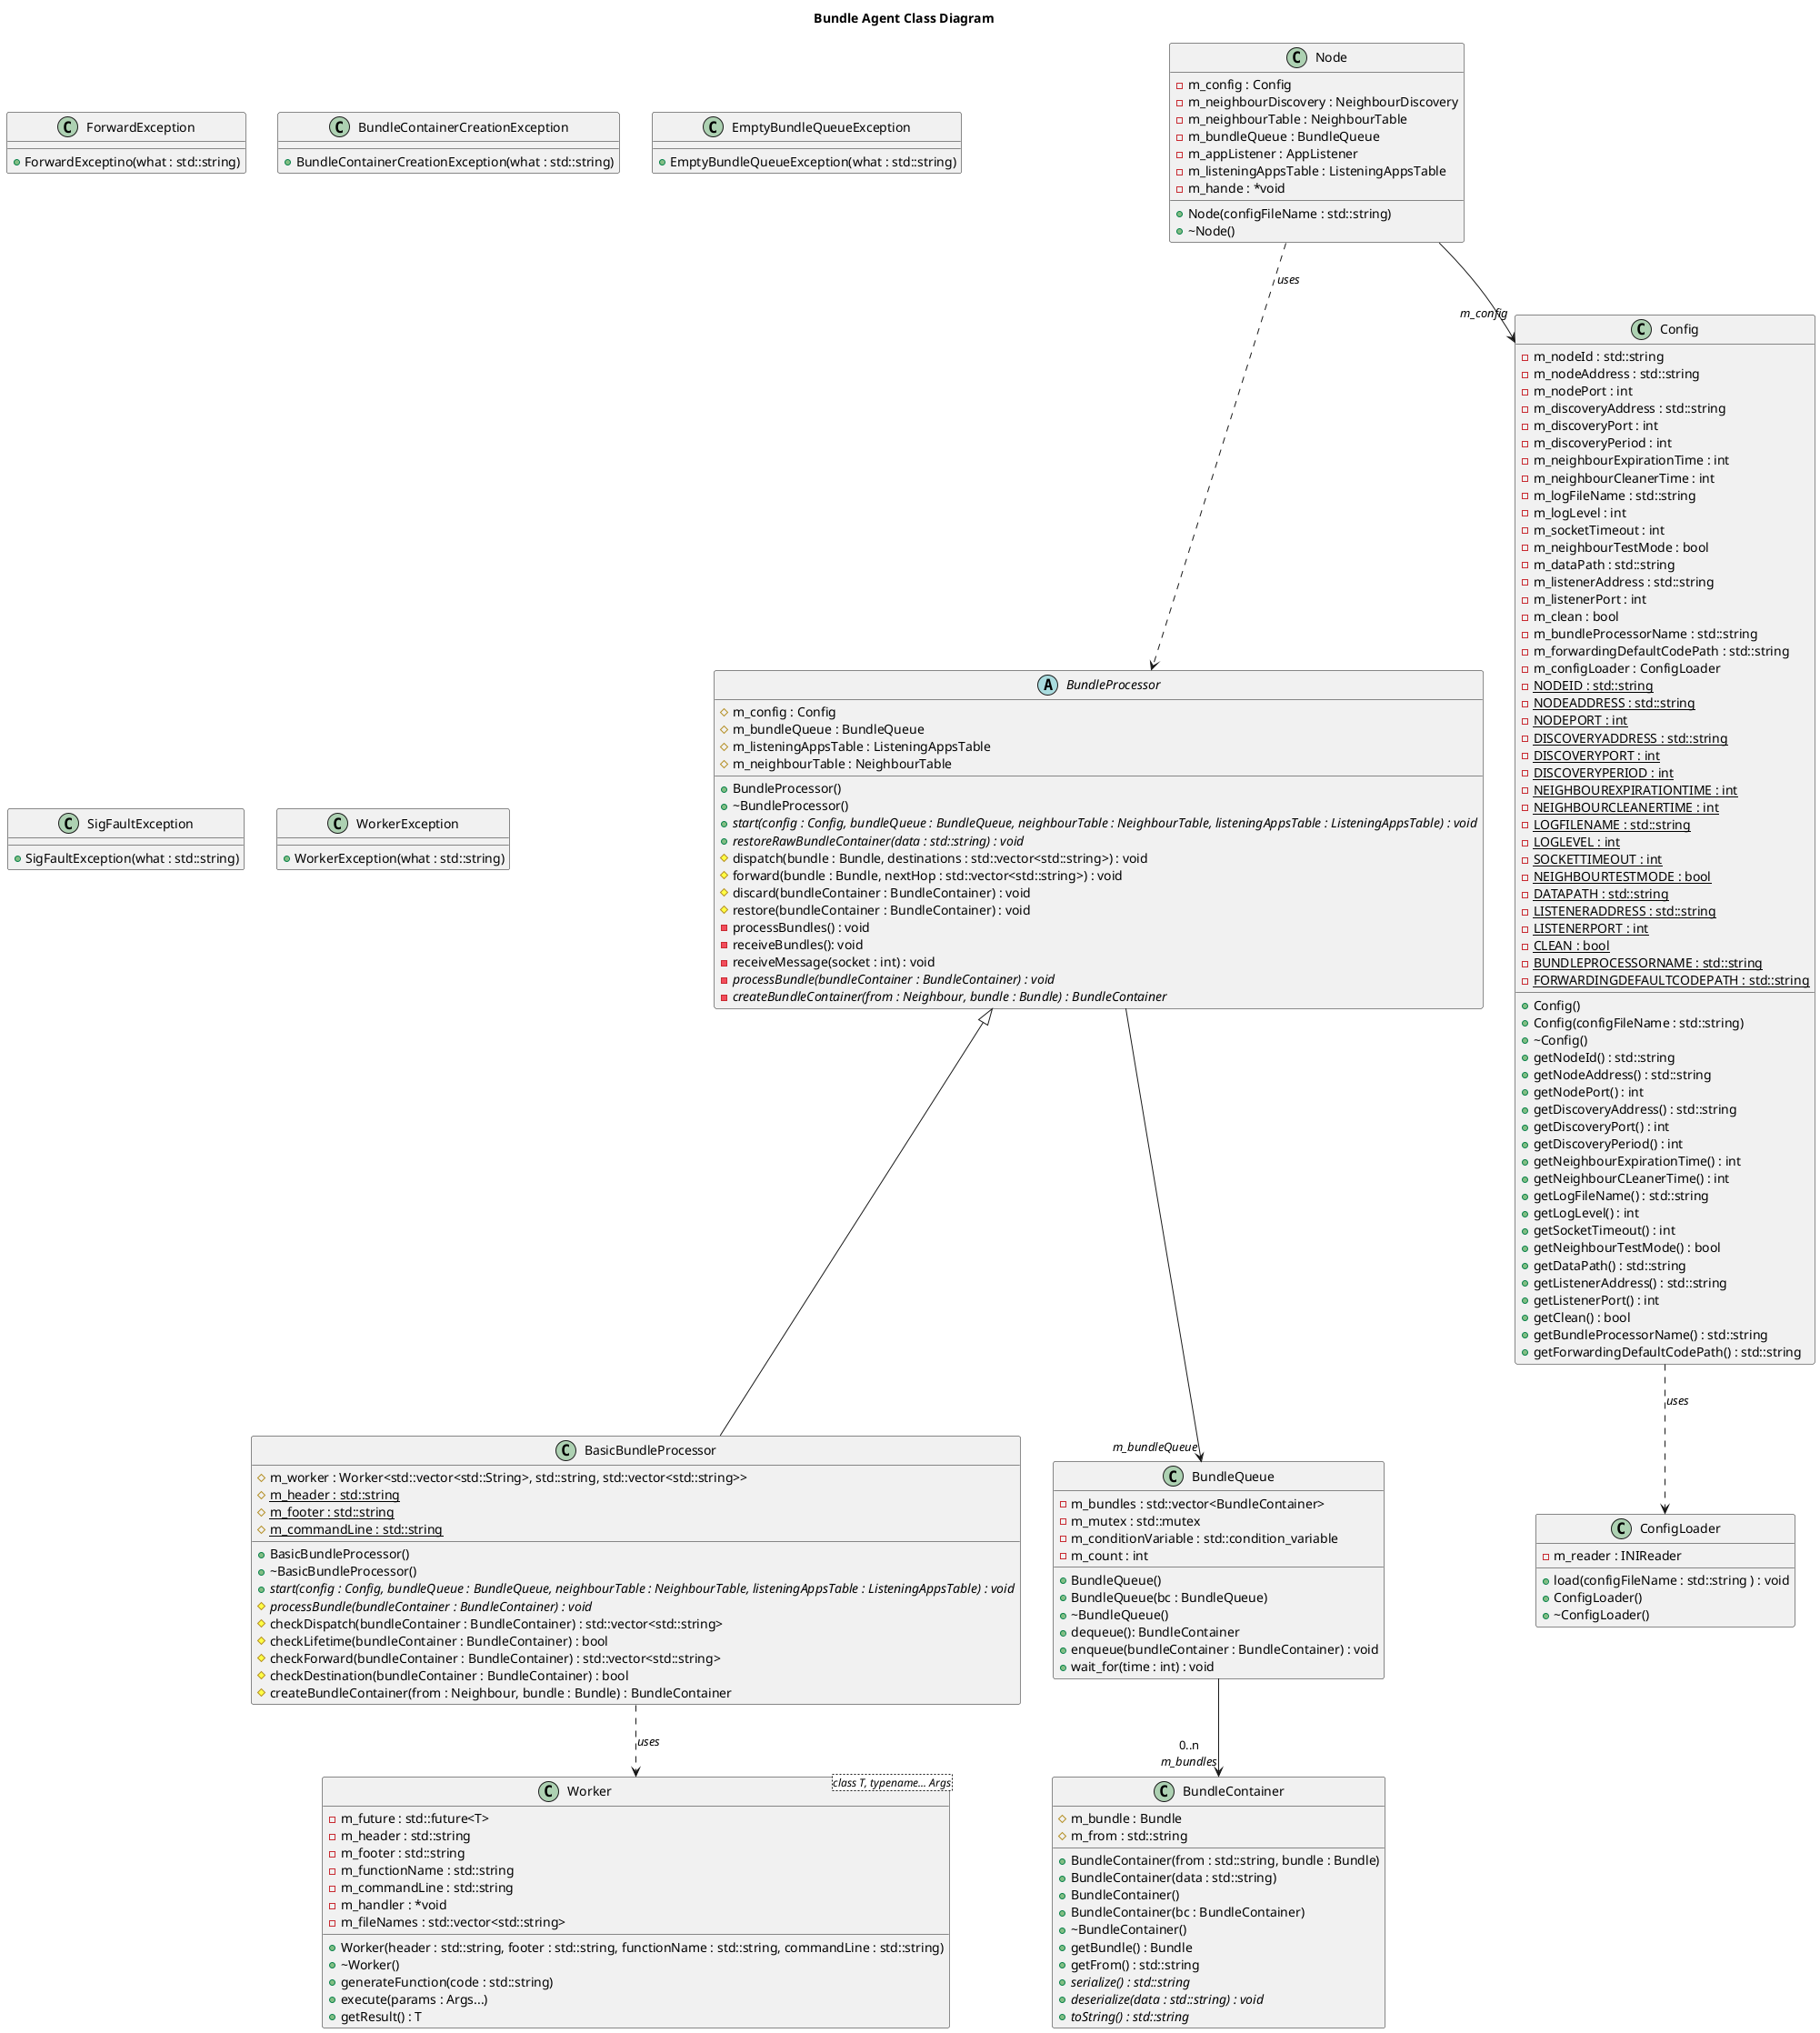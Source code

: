 @startuml

title Bundle Agent Class Diagram

class Node {
	- m_config : Config
	- m_neighbourDiscovery : NeighbourDiscovery
	- m_neighbourTable : NeighbourTable
	- m_bundleQueue : BundleQueue
	- m_appListener : AppListener
	- m_listeningAppsTable : ListeningAppsTable
	- m_hande : *void
	+ Node(configFileName : std::string)
	+ ~Node()
}

abstract class BundleProcessor {
	# m_config : Config
	# m_bundleQueue : BundleQueue
	# m_listeningAppsTable : ListeningAppsTable
	# m_neighbourTable : NeighbourTable
	+ BundleProcessor()
	+ ~BundleProcessor()
	+ {abstract}start(config : Config, bundleQueue : BundleQueue, neighbourTable : NeighbourTable, listeningAppsTable : ListeningAppsTable) : void
	+ {abstract}restoreRawBundleContainer(data : std::string) : void
	# dispatch(bundle : Bundle, destinations : std::vector<std::string>) : void
  # forward(bundle : Bundle, nextHop : std::vector<std::string>) : void
  # discard(bundleContainer : BundleContainer) : void
  # restore(bundleContainer : BundleContainer) : void
	- processBundles() : void
	- receiveBundles(): void
	- receiveMessage(socket : int) : void
	- {abstract}processBundle(bundleContainer : BundleContainer) : void
	- {abstract}createBundleContainer(from : Neighbour, bundle : Bundle) : BundleContainer
}

class BasicBundleProcessor {
  # m_worker : Worker<std::vector<std::String>, std::string, std::vector<std::string>>
  # {static} m_header : std::string
  # {static} m_footer : std::string
  # {static} m_commandLine : std::string 
	+ BasicBundleProcessor()
	+ ~BasicBundleProcessor()
	+ {abstract}start(config : Config, bundleQueue : BundleQueue, neighbourTable : NeighbourTable, listeningAppsTable : ListeningAppsTable) : void
	# {abstract}processBundle(bundleContainer : BundleContainer) : void
	# checkDispatch(bundleContainer : BundleContainer) : std::vector<std::string>
	# checkLifetime(bundleContainer : BundleContainer) : bool
	# checkForward(bundleContainer : BundleContainer) : std::vector<std::string>
	# checkDestination(bundleContainer : BundleContainer) : bool
	# createBundleContainer(from : Neighbour, bundle : Bundle) : BundleContainer
}

class BundleContainer {
	# m_bundle : Bundle
	# m_from : std::string
	+ BundleContainer(from : std::string, bundle : Bundle)
	+ BundleContainer(data : std::string)
	+ BundleContainer()
	+ BundleContainer(bc : BundleContainer)
	+ ~BundleContainer()
	+ getBundle() : Bundle
	+ getFrom() : std::string
	+ {abstract}serialize() : std::string
	+ {abstract}deserialize(data : std::string) : void
	+ {abstract}toString() : std::string
}

class BundleQueue {
	- m_bundles : std::vector<BundleContainer>
	- m_mutex : std::mutex
	- m_conditionVariable : std::condition_variable
	- m_count : int
	+ BundleQueue()
	+ BundleQueue(bc : BundleQueue)
	+ ~BundleQueue()
	+ dequeue(): BundleContainer
	+ enqueue(bundleContainer : BundleContainer) : void
	+ wait_for(time : int) : void
}

class Config {
	- m_nodeId : std::string
	- m_nodeAddress : std::string
	- m_nodePort : int
	- m_discoveryAddress : std::string
	- m_discoveryPort : int
	- m_discoveryPeriod : int
	- m_neighbourExpirationTime : int
	- m_neighbourCleanerTime : int
	- m_logFileName : std::string
	- m_logLevel : int
	- m_socketTimeout : int
	- m_neighbourTestMode : bool
	- m_dataPath : std::string
	- m_listenerAddress : std::string
	- m_listenerPort : int
	- m_clean : bool
	- m_bundleProcessorName : std::string
	- m_forwardingDefaultCodePath : std::string
	- m_configLoader : ConfigLoader
	- {static} NODEID : std::string
	- {static} NODEADDRESS : std::string
	- {static} NODEPORT : int
	- {static} DISCOVERYADDRESS : std::string
	- {static} DISCOVERYPORT : int
	- {static} DISCOVERYPERIOD : int
	- {static} NEIGHBOUREXPIRATIONTIME : int
	- {static} NEIGHBOURCLEANERTIME : int
	- {static} LOGFILENAME : std::string
	- {static} LOGLEVEL : int
	- {static} SOCKETTIMEOUT : int
	- {static} NEIGHBOURTESTMODE : bool
	- {static} DATAPATH : std::string
	- {static} LISTENERADDRESS : std::string
	- {static} LISTENERPORT : int
	- {static} CLEAN : bool
	- {static} BUNDLEPROCESSORNAME : std::string
	- {static} FORWARDINGDEFAULTCODEPATH : std::string
	+ Config()
	+ Config(configFileName : std::string)
	+ ~Config()
	+ getNodeId() : std::string
	+ getNodeAddress() : std::string
	+ getNodePort() : int
	+ getDiscoveryAddress() : std::string
	+ getDiscoveryPort() : int
	+ getDiscoveryPeriod() : int
	+ getNeighbourExpirationTime() : int
	+ getNeighbourCLeanerTime() : int
	+ getLogFileName() : std::string
	+ getLogLevel() : int
	+ getSocketTimeout() : int
	+ getNeighbourTestMode() : bool
	+ getDataPath() : std::string
	+ getListenerAddress() : std::string
	+ getListenerPort() : int
	+ getClean() : bool
	+ getBundleProcessorName() : std::string
	+ getForwardingDefaultCodePath() : std::string
} 

class ConfigLoader {
	-m_reader : INIReader
	+load(configFileName : std::string ) : void
	+ConfigLoader()
	+~ConfigLoader()
}

class Worker<class T, typename... Args> {
  - m_future : std::future<T>
  - m_header : std::string
  - m_footer : std::string
  - m_functionName : std::string
  - m_commandLine : std::string
  - m_handler : *void
  - m_fileNames : std::vector<std::string>
  + Worker(header : std::string, footer : std::string, functionName : std::string, commandLine : std::string)
  + ~Worker()
  + generateFunction(code : std::string)
  + execute(params : Args...)
  + getResult() : T
} 

class ForwardException {
  + ForwardExceptino(what : std::string)
}

class BundleContainerCreationException {
  + BundleContainerCreationException(what : std::string)
}

class EmptyBundleQueueException {
  + EmptyBundleQueueException(what : std::string)
}

class SigFaultException {
  + SigFaultException(what : std::string)
}

class WorkerException {
  + WorkerException(what : std::string)
}

Config ..> ConfigLoader : <i>uses</i> 
BundleQueue --> "0..n\n<i>m_bundles</i>" BundleContainer
Node ..> BundleProcessor : <i>uses</i>


Node --> "<i>m_config</i>" Config
BundleProcessor --> "<i>m_bundleQueue</i>" BundleQueue
BundleProcessor <|-- BasicBundleProcessor

BasicBundleProcessor ..> Worker : <i>uses</i>
@enduml